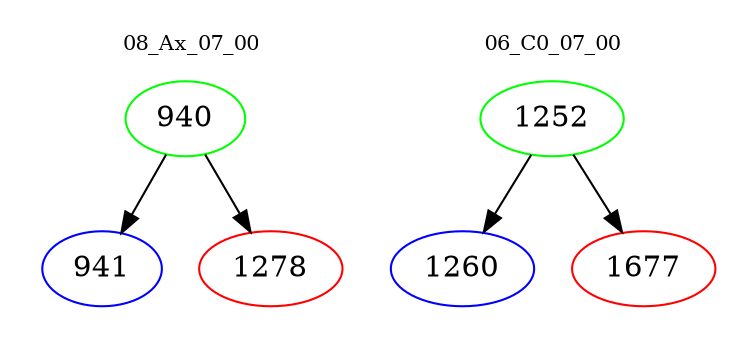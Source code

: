 digraph{
subgraph cluster_0 {
color = white
label = "08_Ax_07_00";
fontsize=10;
T0_940 [label="940", color="green"]
T0_940 -> T0_941 [color="black"]
T0_941 [label="941", color="blue"]
T0_940 -> T0_1278 [color="black"]
T0_1278 [label="1278", color="red"]
}
subgraph cluster_1 {
color = white
label = "06_C0_07_00";
fontsize=10;
T1_1252 [label="1252", color="green"]
T1_1252 -> T1_1260 [color="black"]
T1_1260 [label="1260", color="blue"]
T1_1252 -> T1_1677 [color="black"]
T1_1677 [label="1677", color="red"]
}
}
